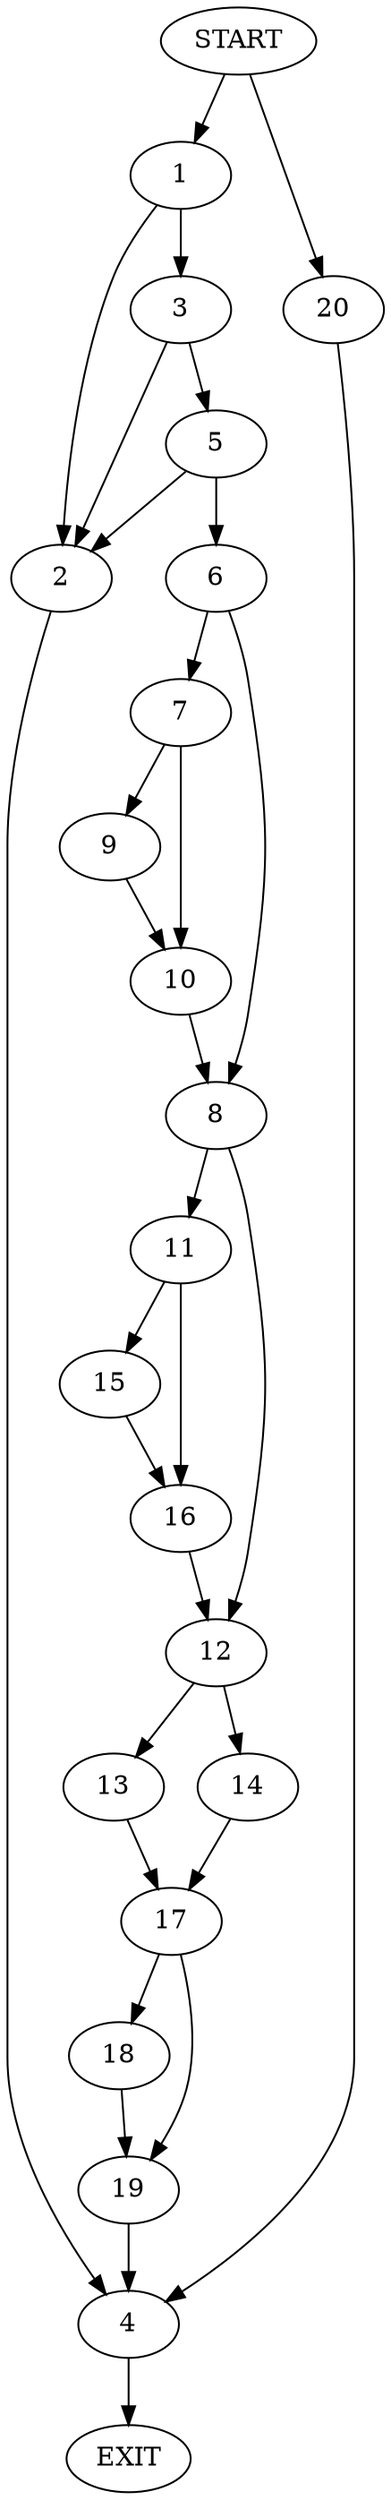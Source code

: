 digraph {
0 [label="START"]
21 [label="EXIT"]
0 -> 1
1 -> 2
1 -> 3
2 -> 4
3 -> 2
3 -> 5
5 -> 6
5 -> 2
6 -> 7
6 -> 8
7 -> 9
7 -> 10
8 -> 11
8 -> 12
10 -> 8
9 -> 10
12 -> 13
12 -> 14
11 -> 15
11 -> 16
16 -> 12
15 -> 16
14 -> 17
13 -> 17
17 -> 18
17 -> 19
19 -> 4
18 -> 19
4 -> 21
0 -> 20
20 -> 4
}
